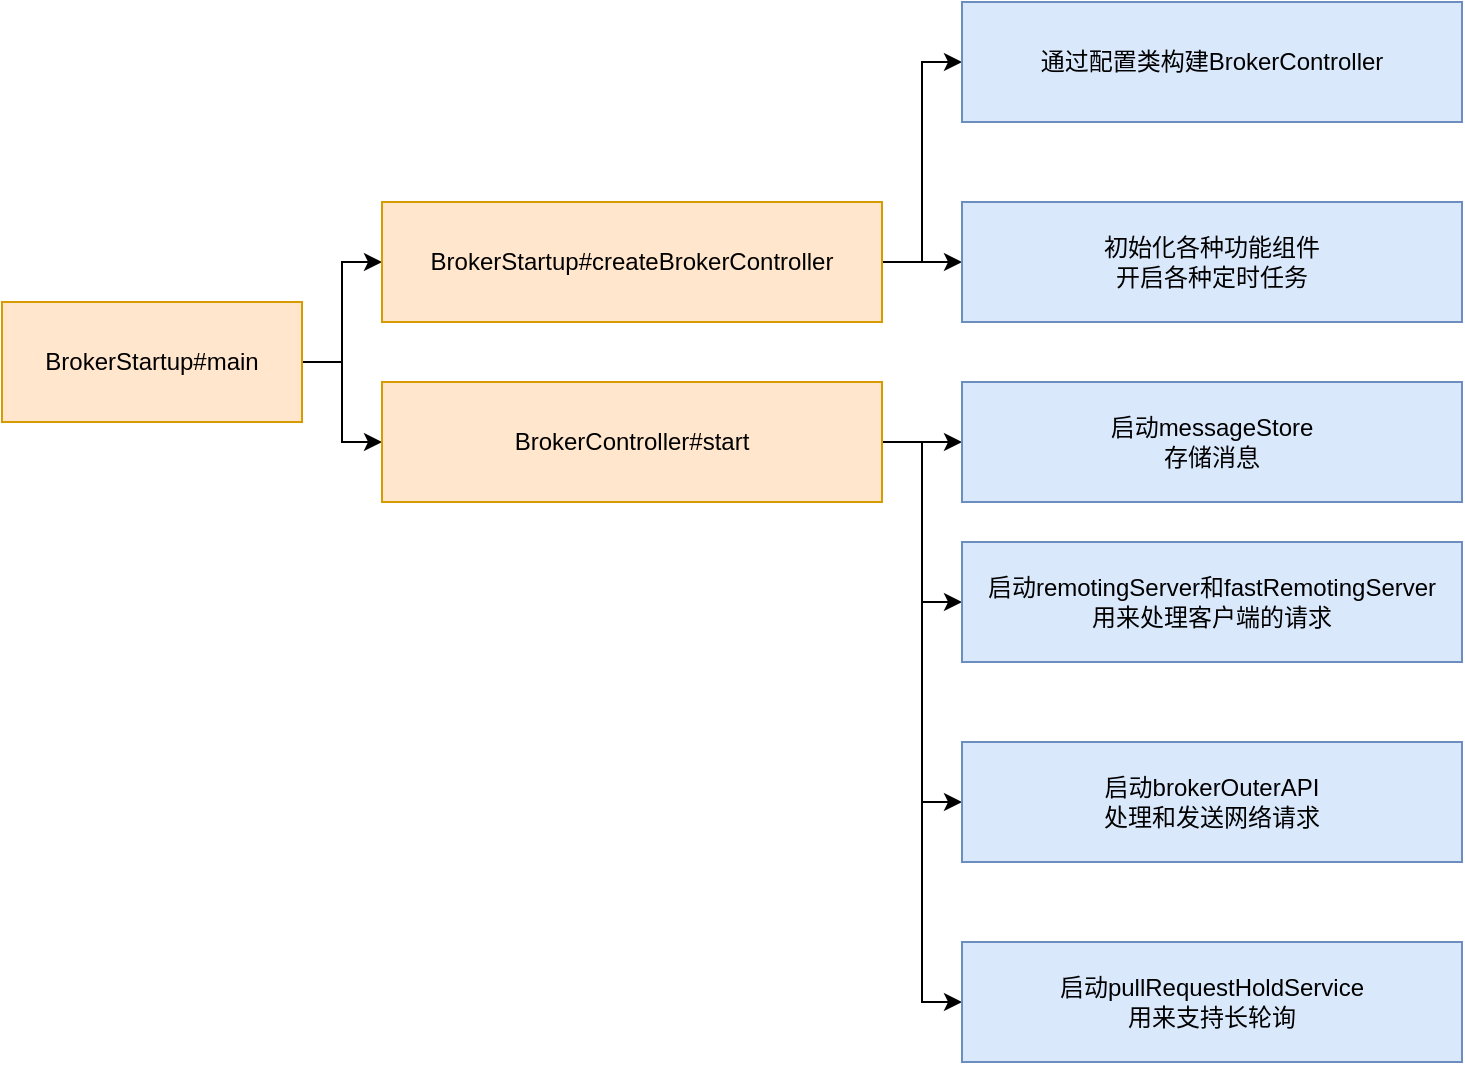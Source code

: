 <mxfile version="15.8.3" type="github">
  <diagram id="sFC1RRCr9SFQazNoy_1z" name="Page-1">
    <mxGraphModel dx="946" dy="536" grid="1" gridSize="10" guides="1" tooltips="1" connect="1" arrows="1" fold="1" page="1" pageScale="1" pageWidth="827" pageHeight="1169" math="0" shadow="0">
      <root>
        <mxCell id="0" />
        <mxCell id="1" parent="0" />
        <mxCell id="3U_JYmoVX_Mq-FX1dJBy-12" value="" style="edgeStyle=orthogonalEdgeStyle;rounded=0;orthogonalLoop=1;jettySize=auto;html=1;" parent="1" source="zNyeDEZQtX2fkmq9p0QW-1" target="zNyeDEZQtX2fkmq9p0QW-3" edge="1">
          <mxGeometry relative="1" as="geometry" />
        </mxCell>
        <mxCell id="3U_JYmoVX_Mq-FX1dJBy-13" style="edgeStyle=orthogonalEdgeStyle;rounded=0;orthogonalLoop=1;jettySize=auto;html=1;exitX=1;exitY=0.5;exitDx=0;exitDy=0;entryX=0;entryY=0.5;entryDx=0;entryDy=0;" parent="1" source="zNyeDEZQtX2fkmq9p0QW-1" target="zNyeDEZQtX2fkmq9p0QW-2" edge="1">
          <mxGeometry relative="1" as="geometry" />
        </mxCell>
        <mxCell id="zNyeDEZQtX2fkmq9p0QW-1" value="&lt;span&gt;BrokerStartup#main&lt;/span&gt;" style="rounded=0;whiteSpace=wrap;html=1;fillColor=#ffe6cc;strokeColor=#d79b00;" parent="1" vertex="1">
          <mxGeometry x="110" y="160" width="150" height="60" as="geometry" />
        </mxCell>
        <mxCell id="3U_JYmoVX_Mq-FX1dJBy-14" style="edgeStyle=orthogonalEdgeStyle;rounded=0;orthogonalLoop=1;jettySize=auto;html=1;exitX=1;exitY=0.5;exitDx=0;exitDy=0;entryX=0;entryY=0.5;entryDx=0;entryDy=0;" parent="1" source="zNyeDEZQtX2fkmq9p0QW-2" target="3U_JYmoVX_Mq-FX1dJBy-11" edge="1">
          <mxGeometry relative="1" as="geometry" />
        </mxCell>
        <mxCell id="3U_JYmoVX_Mq-FX1dJBy-15" style="edgeStyle=orthogonalEdgeStyle;rounded=0;orthogonalLoop=1;jettySize=auto;html=1;exitX=1;exitY=0.5;exitDx=0;exitDy=0;entryX=0;entryY=0.5;entryDx=0;entryDy=0;" parent="1" source="zNyeDEZQtX2fkmq9p0QW-2" target="3U_JYmoVX_Mq-FX1dJBy-1" edge="1">
          <mxGeometry relative="1" as="geometry" />
        </mxCell>
        <mxCell id="zNyeDEZQtX2fkmq9p0QW-2" value="BrokerStartup#createBrokerController" style="rounded=0;whiteSpace=wrap;html=1;fillColor=#ffe6cc;strokeColor=#d79b00;" parent="1" vertex="1">
          <mxGeometry x="300" y="110" width="250" height="60" as="geometry" />
        </mxCell>
        <mxCell id="3U_JYmoVX_Mq-FX1dJBy-16" style="edgeStyle=orthogonalEdgeStyle;rounded=0;orthogonalLoop=1;jettySize=auto;html=1;exitX=1;exitY=0.5;exitDx=0;exitDy=0;" parent="1" source="zNyeDEZQtX2fkmq9p0QW-3" target="3U_JYmoVX_Mq-FX1dJBy-2" edge="1">
          <mxGeometry relative="1" as="geometry" />
        </mxCell>
        <mxCell id="3U_JYmoVX_Mq-FX1dJBy-17" style="edgeStyle=orthogonalEdgeStyle;rounded=0;orthogonalLoop=1;jettySize=auto;html=1;exitX=1;exitY=0.5;exitDx=0;exitDy=0;entryX=0;entryY=0.5;entryDx=0;entryDy=0;" parent="1" source="zNyeDEZQtX2fkmq9p0QW-3" target="3U_JYmoVX_Mq-FX1dJBy-3" edge="1">
          <mxGeometry relative="1" as="geometry" />
        </mxCell>
        <mxCell id="3U_JYmoVX_Mq-FX1dJBy-19" style="edgeStyle=orthogonalEdgeStyle;rounded=0;orthogonalLoop=1;jettySize=auto;html=1;exitX=1;exitY=0.5;exitDx=0;exitDy=0;entryX=0;entryY=0.5;entryDx=0;entryDy=0;" parent="1" source="zNyeDEZQtX2fkmq9p0QW-3" target="3U_JYmoVX_Mq-FX1dJBy-5" edge="1">
          <mxGeometry relative="1" as="geometry" />
        </mxCell>
        <mxCell id="3U_JYmoVX_Mq-FX1dJBy-20" style="edgeStyle=orthogonalEdgeStyle;rounded=0;orthogonalLoop=1;jettySize=auto;html=1;exitX=1;exitY=0.5;exitDx=0;exitDy=0;entryX=0;entryY=0.5;entryDx=0;entryDy=0;" parent="1" source="zNyeDEZQtX2fkmq9p0QW-3" target="3U_JYmoVX_Mq-FX1dJBy-6" edge="1">
          <mxGeometry relative="1" as="geometry" />
        </mxCell>
        <mxCell id="zNyeDEZQtX2fkmq9p0QW-3" value="BrokerController#start" style="rounded=0;whiteSpace=wrap;html=1;fillColor=#ffe6cc;strokeColor=#d79b00;" parent="1" vertex="1">
          <mxGeometry x="300" y="200" width="250" height="60" as="geometry" />
        </mxCell>
        <mxCell id="3U_JYmoVX_Mq-FX1dJBy-1" value="初始化各种功能组件&lt;br&gt;开启各种定时任务" style="rounded=0;whiteSpace=wrap;html=1;fillColor=#dae8fc;strokeColor=#6c8ebf;" parent="1" vertex="1">
          <mxGeometry x="590" y="110" width="250" height="60" as="geometry" />
        </mxCell>
        <mxCell id="3U_JYmoVX_Mq-FX1dJBy-2" value="启动messageStore&lt;br&gt;存储消息" style="rounded=0;whiteSpace=wrap;html=1;fillColor=#dae8fc;strokeColor=#6c8ebf;" parent="1" vertex="1">
          <mxGeometry x="590" y="200" width="250" height="60" as="geometry" />
        </mxCell>
        <mxCell id="3U_JYmoVX_Mq-FX1dJBy-3" value="启动remotingServer和&lt;span&gt;fastRemotingServer&lt;br&gt;&lt;/span&gt;用来处理客户端的请求" style="rounded=0;whiteSpace=wrap;html=1;fillColor=#dae8fc;strokeColor=#6c8ebf;" parent="1" vertex="1">
          <mxGeometry x="590" y="280" width="250" height="60" as="geometry" />
        </mxCell>
        <mxCell id="3U_JYmoVX_Mq-FX1dJBy-5" value="启动brokerOuterAPI&lt;br&gt;处理和发送网络请求" style="rounded=0;whiteSpace=wrap;html=1;fillColor=#dae8fc;strokeColor=#6c8ebf;" parent="1" vertex="1">
          <mxGeometry x="590" y="380" width="250" height="60" as="geometry" />
        </mxCell>
        <mxCell id="3U_JYmoVX_Mq-FX1dJBy-6" value="启动pullRequestHoldService&lt;br&gt;用来支持长轮询" style="rounded=0;whiteSpace=wrap;html=1;fillColor=#dae8fc;strokeColor=#6c8ebf;" parent="1" vertex="1">
          <mxGeometry x="590" y="480" width="250" height="60" as="geometry" />
        </mxCell>
        <mxCell id="3U_JYmoVX_Mq-FX1dJBy-11" value="通过配置类构建BrokerController" style="rounded=0;whiteSpace=wrap;html=1;fillColor=#dae8fc;strokeColor=#6c8ebf;" parent="1" vertex="1">
          <mxGeometry x="590" y="10" width="250" height="60" as="geometry" />
        </mxCell>
      </root>
    </mxGraphModel>
  </diagram>
</mxfile>
